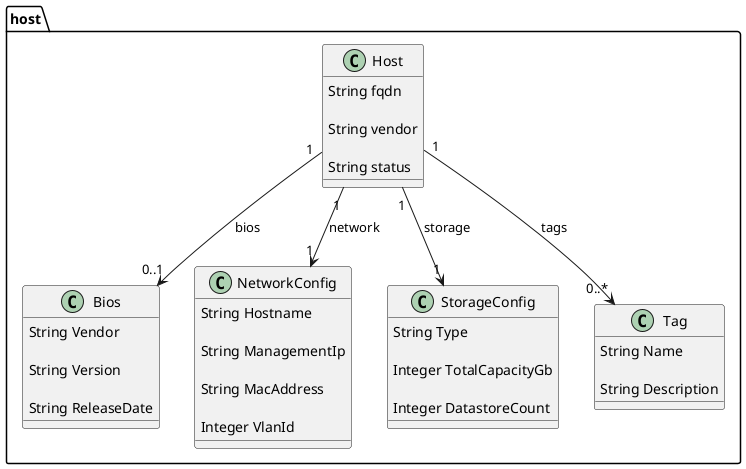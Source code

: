 @startuml host


' A Host is a physical ESXi server within a Cluster.
class host.Host {
  ' FQDN or IP address of the host
  String fqdn

  ' Hardware vendor/model info
  String vendor

  ' Host status (CONNECTED, DISCONNECTED, etc.)
  String status
}

' Host BIOS and system info
class host.Bios {
  ' BIOS vendor name
  String Vendor

  ' BIOS version string
  String Version

  ' BIOS release date
  String ReleaseDate
}

' Host network configuration
class host.NetworkConfig {
  ' Hostname of the ESXi server
  String Hostname

  ' Management IP address
  String ManagementIp

  ' MAC address of management NIC
  String MacAddress

  ' VLAN ID for management traffic
  Integer VlanId
}

' Host storage configuration
class host.StorageConfig {
  ' Type of storage (e.g., Local, vSAN, NFS)
  String Type

  ' Total storage capacity in GB
  Integer TotalCapacityGb

  ' Number of datastores configured
  Integer DatastoreCount
}

' Optional tags assigned to hosts
class host.Tag {
  ' Tag name
  String Name

  ' Description of the tag
  String Description
}

' Associations from host.Host
host.Host "1" --> "0..1" host.Bios : bios
host.Host "1" --> "1" host.NetworkConfig : network
host.Host "1" --> "1" host.StorageConfig : storage
host.Host "1" --> "0..*" host.Tag : tags

@enduml
